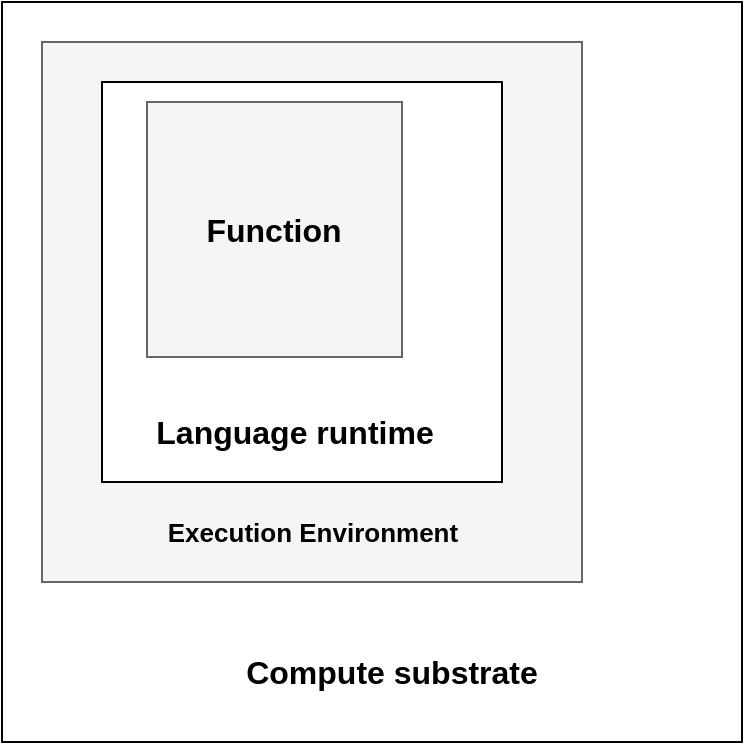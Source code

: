 <mxfile version="20.2.2" type="github">
  <diagram id="yPbtmMXkyOZbilqxfl9m" name="페이지-1">
    <mxGraphModel dx="538" dy="793" grid="1" gridSize="10" guides="1" tooltips="1" connect="1" arrows="1" fold="1" page="1" pageScale="1" pageWidth="827" pageHeight="1169" math="0" shadow="0">
      <root>
        <mxCell id="0" />
        <mxCell id="1" parent="0" />
        <mxCell id="d9TycxSH5dQzu6RFEWoO-1" value="" style="whiteSpace=wrap;html=1;aspect=fixed;" vertex="1" parent="1">
          <mxGeometry x="80" y="180" width="370" height="370" as="geometry" />
        </mxCell>
        <mxCell id="d9TycxSH5dQzu6RFEWoO-2" value="" style="whiteSpace=wrap;html=1;aspect=fixed;fillColor=#f5f5f5;fontColor=#333333;strokeColor=#666666;" vertex="1" parent="1">
          <mxGeometry x="100" y="200" width="270" height="270" as="geometry" />
        </mxCell>
        <mxCell id="d9TycxSH5dQzu6RFEWoO-3" value="&lt;b&gt;&lt;font style=&quot;font-size: 16px;&quot;&gt;Compute substrate&lt;/font&gt;&lt;/b&gt;" style="text;html=1;strokeColor=none;fillColor=none;align=center;verticalAlign=middle;whiteSpace=wrap;rounded=0;" vertex="1" parent="1">
          <mxGeometry x="200" y="500" width="150" height="30" as="geometry" />
        </mxCell>
        <mxCell id="d9TycxSH5dQzu6RFEWoO-4" value="&lt;b&gt;&lt;font style=&quot;font-size: 13px;&quot;&gt;Execution Environment&lt;/font&gt;&lt;/b&gt;" style="text;html=1;strokeColor=none;fillColor=none;align=center;verticalAlign=middle;whiteSpace=wrap;rounded=0;" vertex="1" parent="1">
          <mxGeometry x="152.5" y="430" width="165" height="30" as="geometry" />
        </mxCell>
        <mxCell id="d9TycxSH5dQzu6RFEWoO-5" value="" style="whiteSpace=wrap;html=1;aspect=fixed;" vertex="1" parent="1">
          <mxGeometry x="130" y="220" width="200" height="200" as="geometry" />
        </mxCell>
        <mxCell id="d9TycxSH5dQzu6RFEWoO-6" value="" style="whiteSpace=wrap;html=1;aspect=fixed;fillColor=#f5f5f5;fontColor=#333333;strokeColor=#666666;" vertex="1" parent="1">
          <mxGeometry x="152.5" y="230" width="127.5" height="127.5" as="geometry" />
        </mxCell>
        <mxCell id="d9TycxSH5dQzu6RFEWoO-7" value="&lt;b&gt;&lt;font style=&quot;font-size: 16px;&quot;&gt;Function&lt;/font&gt;&lt;/b&gt;" style="text;html=1;strokeColor=none;fillColor=none;align=center;verticalAlign=middle;whiteSpace=wrap;rounded=0;fontSize=13;" vertex="1" parent="1">
          <mxGeometry x="186.25" y="278.75" width="60" height="30" as="geometry" />
        </mxCell>
        <mxCell id="d9TycxSH5dQzu6RFEWoO-8" value="&lt;b&gt;Language runtime&lt;/b&gt;" style="text;html=1;strokeColor=none;fillColor=none;align=center;verticalAlign=middle;whiteSpace=wrap;rounded=0;fontSize=16;" vertex="1" parent="1">
          <mxGeometry x="153" y="380" width="147" height="30" as="geometry" />
        </mxCell>
      </root>
    </mxGraphModel>
  </diagram>
</mxfile>
